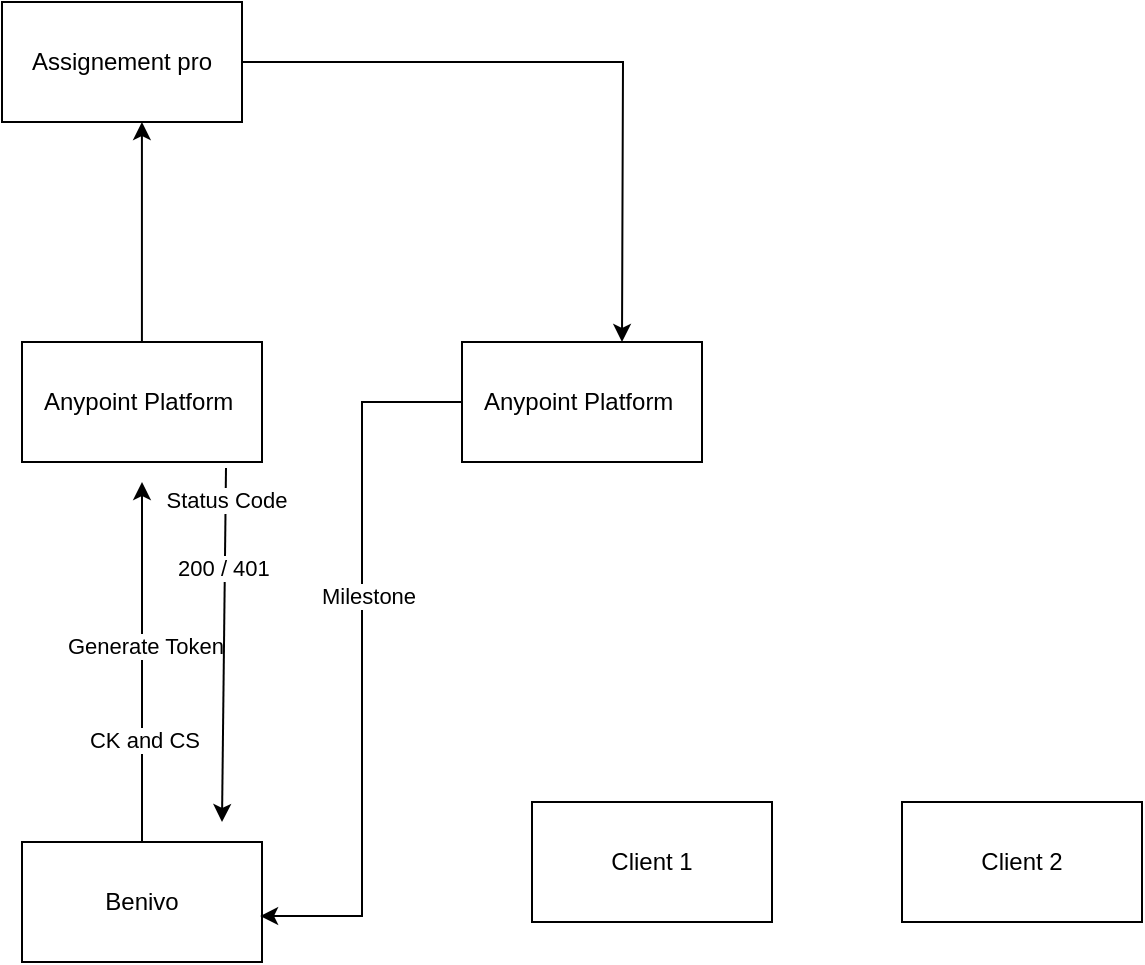 <mxfile version="25.0.1">
  <diagram name="Page-1" id="KCfoXe73xbfXctKrZwt6">
    <mxGraphModel dx="1666" dy="747" grid="1" gridSize="10" guides="1" tooltips="1" connect="1" arrows="1" fold="1" page="1" pageScale="1" pageWidth="850" pageHeight="1100" math="0" shadow="0">
      <root>
        <mxCell id="0" />
        <mxCell id="1" parent="0" />
        <mxCell id="X5V-ixQES4MmxNYOm2Pr-8" style="edgeStyle=orthogonalEdgeStyle;rounded=0;orthogonalLoop=1;jettySize=auto;html=1;" parent="1" source="X5V-ixQES4MmxNYOm2Pr-1" edge="1">
          <mxGeometry relative="1" as="geometry">
            <mxPoint x="470" y="280" as="targetPoint" />
          </mxGeometry>
        </mxCell>
        <mxCell id="X5V-ixQES4MmxNYOm2Pr-1" value="Assignement pro" style="rounded=0;whiteSpace=wrap;html=1;" parent="1" vertex="1">
          <mxGeometry x="160" y="110" width="120" height="60" as="geometry" />
        </mxCell>
        <mxCell id="X5V-ixQES4MmxNYOm2Pr-2" value="Anypoint Platform&amp;nbsp;" style="rounded=0;whiteSpace=wrap;html=1;" parent="1" vertex="1">
          <mxGeometry x="170" y="280" width="120" height="60" as="geometry" />
        </mxCell>
        <mxCell id="X5V-ixQES4MmxNYOm2Pr-3" style="edgeStyle=orthogonalEdgeStyle;rounded=0;orthogonalLoop=1;jettySize=auto;html=1;entryX=0.583;entryY=1;entryDx=0;entryDy=0;entryPerimeter=0;" parent="1" source="X5V-ixQES4MmxNYOm2Pr-2" target="X5V-ixQES4MmxNYOm2Pr-1" edge="1">
          <mxGeometry relative="1" as="geometry" />
        </mxCell>
        <mxCell id="X5V-ixQES4MmxNYOm2Pr-5" style="edgeStyle=orthogonalEdgeStyle;rounded=0;orthogonalLoop=1;jettySize=auto;html=1;" parent="1" source="X5V-ixQES4MmxNYOm2Pr-4" edge="1">
          <mxGeometry relative="1" as="geometry">
            <mxPoint x="230" y="350" as="targetPoint" />
          </mxGeometry>
        </mxCell>
        <mxCell id="X5V-ixQES4MmxNYOm2Pr-6" value="Generate Token&amp;nbsp;" style="edgeLabel;html=1;align=center;verticalAlign=middle;resizable=0;points=[];" parent="X5V-ixQES4MmxNYOm2Pr-5" vertex="1" connectable="0">
          <mxGeometry x="0.096" y="-2" relative="1" as="geometry">
            <mxPoint as="offset" />
          </mxGeometry>
        </mxCell>
        <mxCell id="X5V-ixQES4MmxNYOm2Pr-7" value="CK and CS" style="edgeLabel;html=1;align=center;verticalAlign=middle;resizable=0;points=[];" parent="X5V-ixQES4MmxNYOm2Pr-5" vertex="1" connectable="0">
          <mxGeometry x="-0.427" y="-1" relative="1" as="geometry">
            <mxPoint as="offset" />
          </mxGeometry>
        </mxCell>
        <mxCell id="X5V-ixQES4MmxNYOm2Pr-4" value="Benivo" style="rounded=0;whiteSpace=wrap;html=1;" parent="1" vertex="1">
          <mxGeometry x="170" y="530" width="120" height="60" as="geometry" />
        </mxCell>
        <mxCell id="X5V-ixQES4MmxNYOm2Pr-9" value="Anypoint Platform&amp;nbsp;" style="rounded=0;whiteSpace=wrap;html=1;" parent="1" vertex="1">
          <mxGeometry x="390" y="280" width="120" height="60" as="geometry" />
        </mxCell>
        <mxCell id="X5V-ixQES4MmxNYOm2Pr-10" style="edgeStyle=orthogonalEdgeStyle;rounded=0;orthogonalLoop=1;jettySize=auto;html=1;entryX=0.992;entryY=0.617;entryDx=0;entryDy=0;entryPerimeter=0;" parent="1" source="X5V-ixQES4MmxNYOm2Pr-9" target="X5V-ixQES4MmxNYOm2Pr-4" edge="1">
          <mxGeometry relative="1" as="geometry" />
        </mxCell>
        <mxCell id="X5V-ixQES4MmxNYOm2Pr-11" value="Milestone" style="edgeLabel;html=1;align=center;verticalAlign=middle;resizable=0;points=[];" parent="X5V-ixQES4MmxNYOm2Pr-10" vertex="1" connectable="0">
          <mxGeometry x="-0.178" y="3" relative="1" as="geometry">
            <mxPoint as="offset" />
          </mxGeometry>
        </mxCell>
        <mxCell id="X5V-ixQES4MmxNYOm2Pr-12" value="Client 1" style="rounded=0;whiteSpace=wrap;html=1;" parent="1" vertex="1">
          <mxGeometry x="425" y="510" width="120" height="60" as="geometry" />
        </mxCell>
        <mxCell id="X5V-ixQES4MmxNYOm2Pr-13" value="Client 2" style="rounded=0;whiteSpace=wrap;html=1;" parent="1" vertex="1">
          <mxGeometry x="610" y="510" width="120" height="60" as="geometry" />
        </mxCell>
        <mxCell id="X5V-ixQES4MmxNYOm2Pr-14" value="" style="endArrow=classic;html=1;rounded=0;exitX=0.85;exitY=1.05;exitDx=0;exitDy=0;exitPerimeter=0;" parent="1" source="X5V-ixQES4MmxNYOm2Pr-2" edge="1">
          <mxGeometry width="50" height="50" relative="1" as="geometry">
            <mxPoint x="250" y="360" as="sourcePoint" />
            <mxPoint x="270" y="520" as="targetPoint" />
          </mxGeometry>
        </mxCell>
        <mxCell id="X5V-ixQES4MmxNYOm2Pr-15" value="200 / 401&amp;nbsp;" style="edgeLabel;html=1;align=center;verticalAlign=middle;resizable=0;points=[];" parent="X5V-ixQES4MmxNYOm2Pr-14" vertex="1" connectable="0">
          <mxGeometry x="-0.435" relative="1" as="geometry">
            <mxPoint as="offset" />
          </mxGeometry>
        </mxCell>
        <mxCell id="X5V-ixQES4MmxNYOm2Pr-16" value="Status Code" style="edgeLabel;html=1;align=center;verticalAlign=middle;resizable=0;points=[];" parent="X5V-ixQES4MmxNYOm2Pr-14" vertex="1" connectable="0">
          <mxGeometry x="-0.819" relative="1" as="geometry">
            <mxPoint as="offset" />
          </mxGeometry>
        </mxCell>
      </root>
    </mxGraphModel>
  </diagram>
</mxfile>
